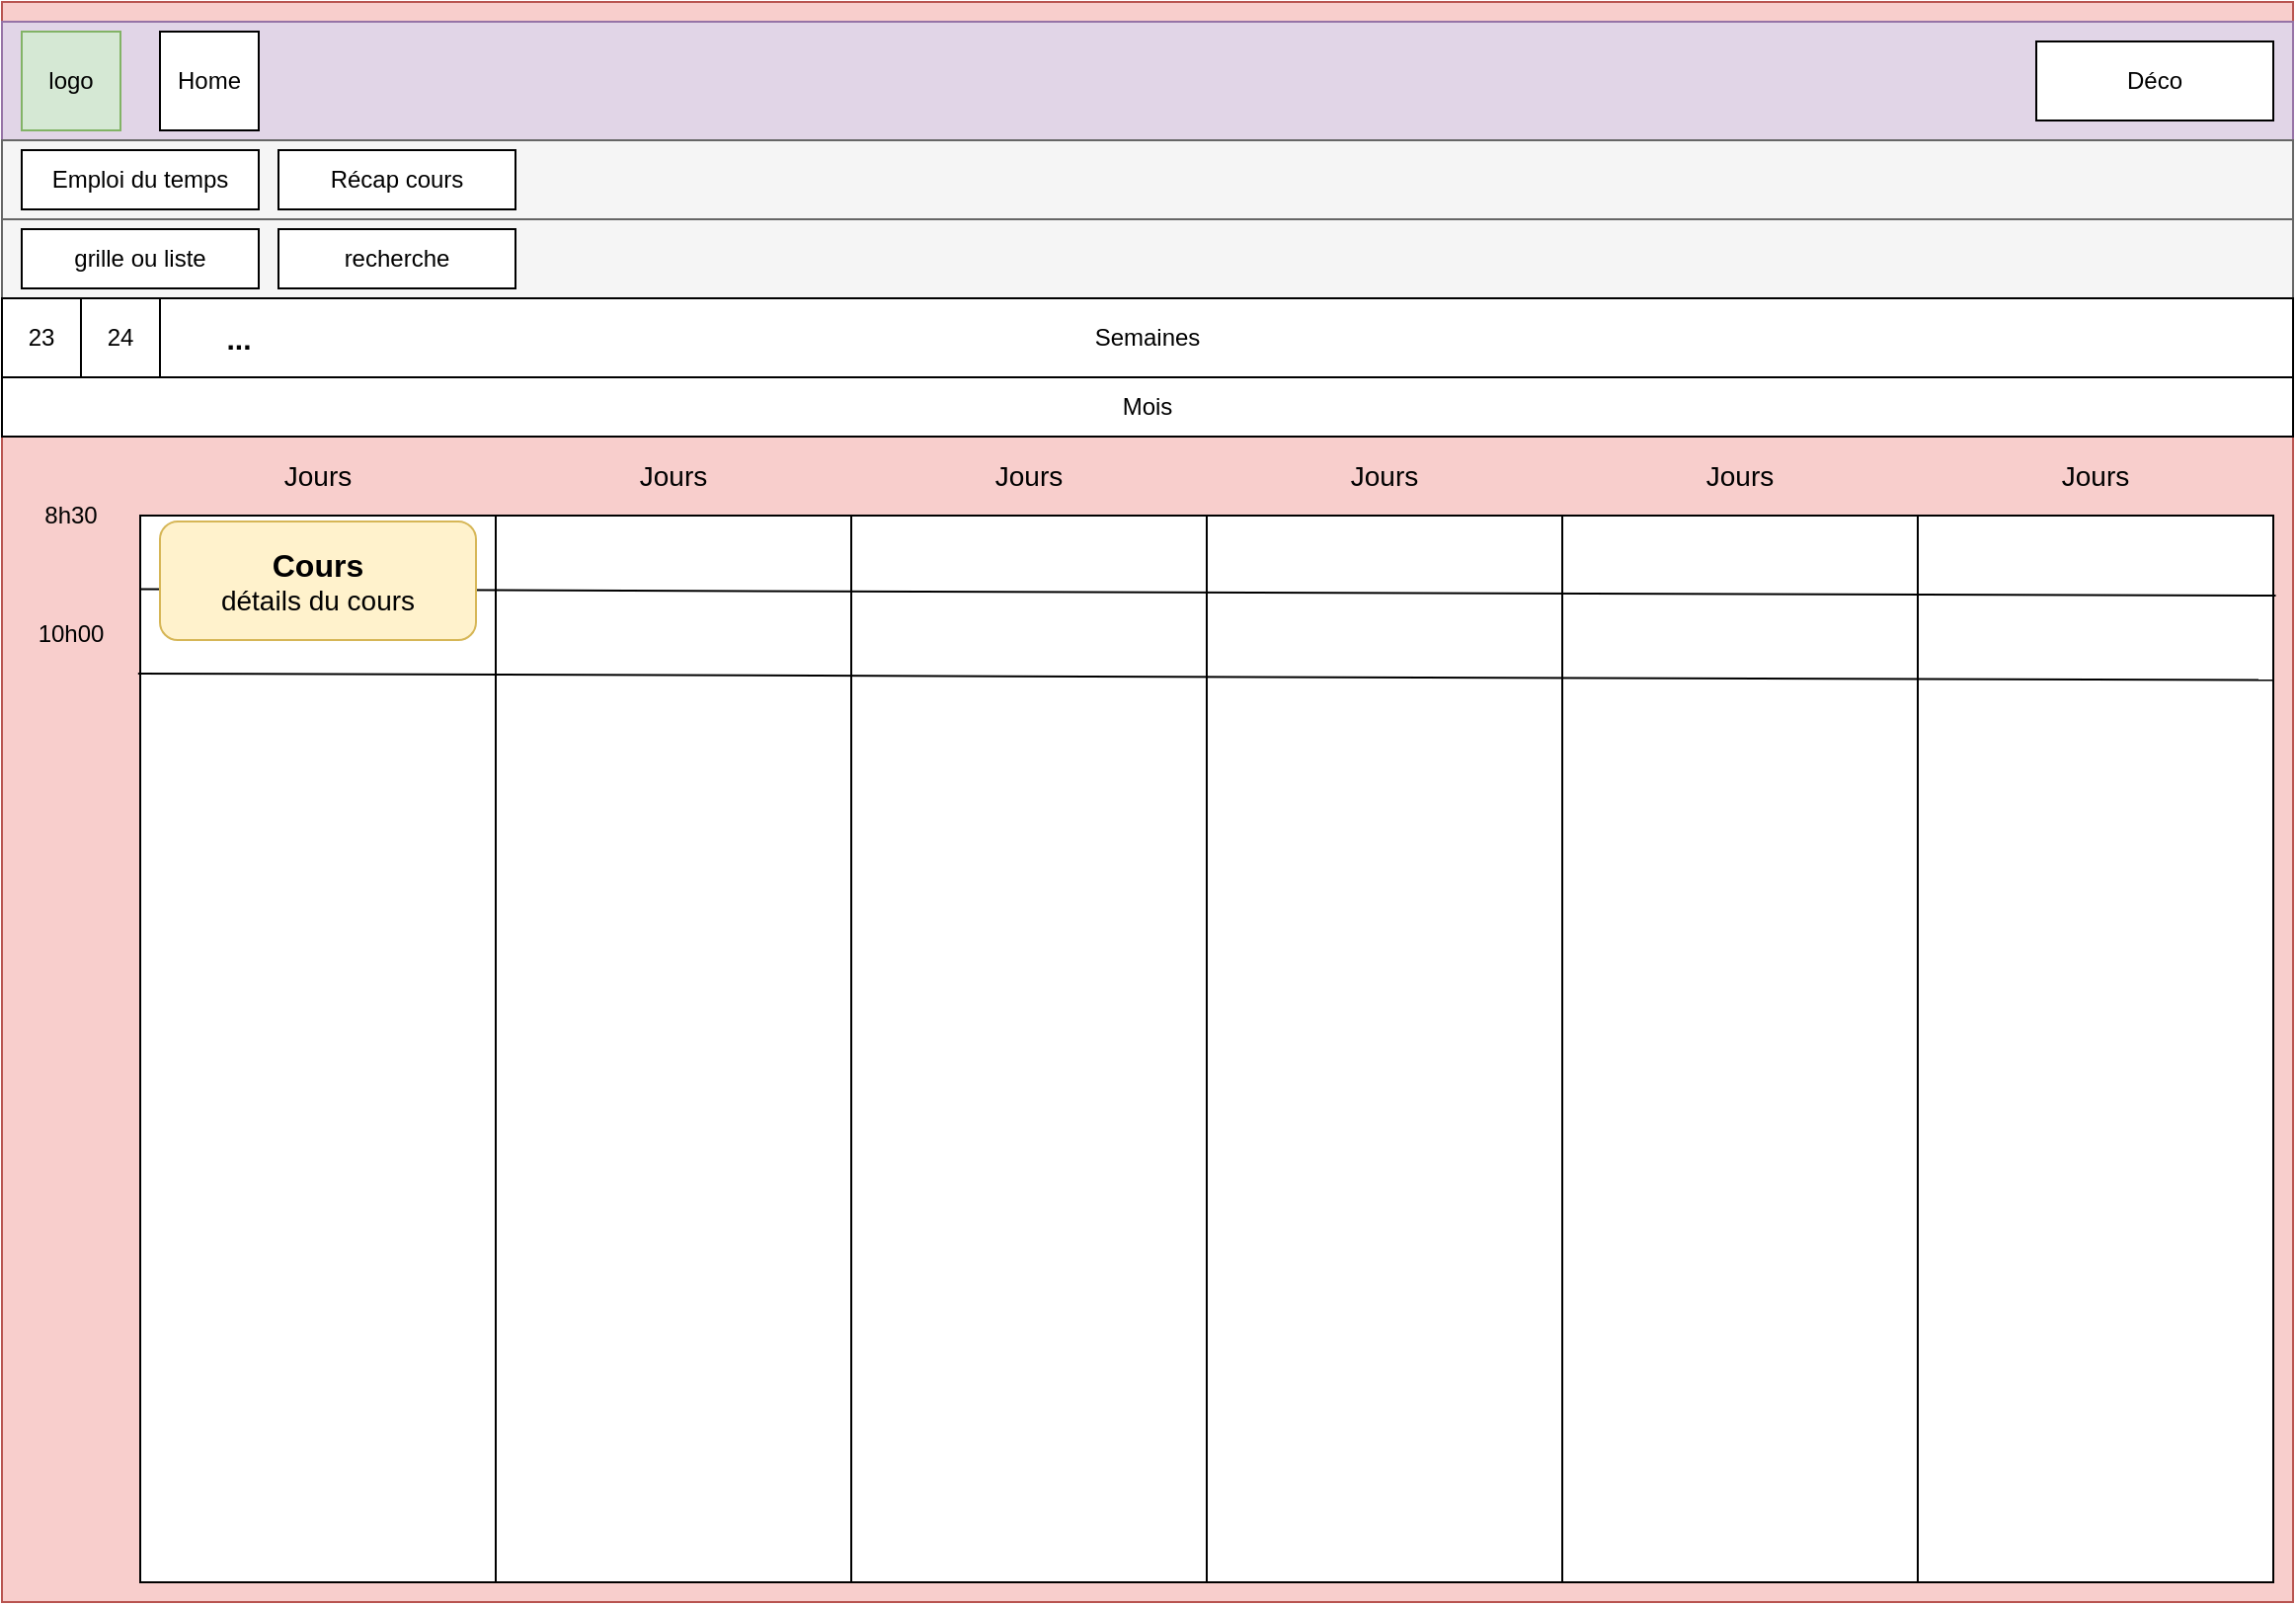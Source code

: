 <mxfile version="12.9.13" type="google"><diagram id="95_P2ZI6waJfSCf5L1qD" name="Page-1"><mxGraphModel dx="2076" dy="1062" grid="1" gridSize="10" guides="1" tooltips="1" connect="1" arrows="1" fold="1" page="1" pageScale="1" pageWidth="1169" pageHeight="827" math="0" shadow="0"><root><mxCell id="0"/><mxCell id="1" parent="0"/><mxCell id="-gdCe749aN1ETFxE3Rz9-1" value="" style="rounded=0;whiteSpace=wrap;html=1;fillColor=#f8cecc;strokeColor=#b85450;" vertex="1" parent="1"><mxGeometry y="10" width="1160" height="810" as="geometry"/></mxCell><mxCell id="-gdCe749aN1ETFxE3Rz9-2" value="" style="rounded=0;whiteSpace=wrap;html=1;fillColor=#e1d5e7;strokeColor=#9673a6;" vertex="1" parent="1"><mxGeometry y="20" width="1160" height="60" as="geometry"/></mxCell><mxCell id="-gdCe749aN1ETFxE3Rz9-3" value="logo" style="whiteSpace=wrap;html=1;aspect=fixed;fillColor=#d5e8d4;strokeColor=#82b366;" vertex="1" parent="1"><mxGeometry x="10" y="25" width="50" height="50" as="geometry"/></mxCell><mxCell id="-gdCe749aN1ETFxE3Rz9-4" value="Déco" style="rounded=0;whiteSpace=wrap;html=1;" vertex="1" parent="1"><mxGeometry x="1030" y="30" width="120" height="40" as="geometry"/></mxCell><mxCell id="-gdCe749aN1ETFxE3Rz9-5" value="Home" style="whiteSpace=wrap;html=1;aspect=fixed;" vertex="1" parent="1"><mxGeometry x="80" y="25" width="50" height="50" as="geometry"/></mxCell><mxCell id="-gdCe749aN1ETFxE3Rz9-6" value="" style="rounded=0;whiteSpace=wrap;html=1;fillColor=#f5f5f5;strokeColor=#666666;fontColor=#333333;" vertex="1" parent="1"><mxGeometry y="80" width="1160" height="40" as="geometry"/></mxCell><mxCell id="-gdCe749aN1ETFxE3Rz9-7" value="Emploi du temps" style="rounded=0;whiteSpace=wrap;html=1;" vertex="1" parent="1"><mxGeometry x="10" y="85" width="120" height="30" as="geometry"/></mxCell><mxCell id="-gdCe749aN1ETFxE3Rz9-8" value="Récap cours" style="rounded=0;whiteSpace=wrap;html=1;" vertex="1" parent="1"><mxGeometry x="140" y="85" width="120" height="30" as="geometry"/></mxCell><mxCell id="-gdCe749aN1ETFxE3Rz9-9" value="" style="rounded=0;whiteSpace=wrap;html=1;fillColor=#f5f5f5;strokeColor=#666666;fontColor=#333333;" vertex="1" parent="1"><mxGeometry y="120" width="1160" height="40" as="geometry"/></mxCell><mxCell id="-gdCe749aN1ETFxE3Rz9-10" value="grille ou liste" style="rounded=0;whiteSpace=wrap;html=1;" vertex="1" parent="1"><mxGeometry x="10" y="125" width="120" height="30" as="geometry"/></mxCell><mxCell id="-gdCe749aN1ETFxE3Rz9-11" value="recherche" style="rounded=0;whiteSpace=wrap;html=1;" vertex="1" parent="1"><mxGeometry x="140" y="125" width="120" height="30" as="geometry"/></mxCell><mxCell id="-gdCe749aN1ETFxE3Rz9-12" value="Semaines" style="rounded=0;whiteSpace=wrap;html=1;" vertex="1" parent="1"><mxGeometry y="160" width="1160" height="40" as="geometry"/></mxCell><mxCell id="-gdCe749aN1ETFxE3Rz9-13" value="23" style="whiteSpace=wrap;html=1;aspect=fixed;" vertex="1" parent="1"><mxGeometry y="160" width="40" height="40" as="geometry"/></mxCell><mxCell id="-gdCe749aN1ETFxE3Rz9-14" value="24" style="whiteSpace=wrap;html=1;aspect=fixed;" vertex="1" parent="1"><mxGeometry x="40" y="160" width="40" height="40" as="geometry"/></mxCell><mxCell id="-gdCe749aN1ETFxE3Rz9-16" value="&lt;font style=&quot;font-size: 15px&quot;&gt;&lt;b&gt;...&lt;/b&gt;&lt;/font&gt;" style="text;html=1;strokeColor=none;fillColor=none;align=center;verticalAlign=middle;whiteSpace=wrap;rounded=0;" vertex="1" parent="1"><mxGeometry x="100" y="170" width="40" height="20" as="geometry"/></mxCell><mxCell id="-gdCe749aN1ETFxE3Rz9-17" value="Mois" style="rounded=0;whiteSpace=wrap;html=1;" vertex="1" parent="1"><mxGeometry y="200" width="1160" height="30" as="geometry"/></mxCell><mxCell id="-gdCe749aN1ETFxE3Rz9-18" value="" style="rounded=0;whiteSpace=wrap;html=1;" vertex="1" parent="1"><mxGeometry x="70" y="270" width="1080" height="540" as="geometry"/></mxCell><mxCell id="-gdCe749aN1ETFxE3Rz9-19" value="&lt;font style=&quot;font-size: 14px&quot;&gt;Jours&lt;/font&gt;" style="text;html=1;strokeColor=none;fillColor=none;align=center;verticalAlign=middle;whiteSpace=wrap;rounded=0;" vertex="1" parent="1"><mxGeometry x="140" y="240" width="40" height="20" as="geometry"/></mxCell><mxCell id="-gdCe749aN1ETFxE3Rz9-20" value="" style="rounded=0;whiteSpace=wrap;html=1;" vertex="1" parent="1"><mxGeometry x="70" y="270" width="180" height="540" as="geometry"/></mxCell><mxCell id="-gdCe749aN1ETFxE3Rz9-33" value="" style="rounded=0;whiteSpace=wrap;html=1;" vertex="1" parent="1"><mxGeometry x="250" y="270" width="180" height="540" as="geometry"/></mxCell><mxCell id="-gdCe749aN1ETFxE3Rz9-34" value="" style="rounded=0;whiteSpace=wrap;html=1;" vertex="1" parent="1"><mxGeometry x="430" y="270" width="180" height="540" as="geometry"/></mxCell><mxCell id="-gdCe749aN1ETFxE3Rz9-35" value="" style="rounded=0;whiteSpace=wrap;html=1;" vertex="1" parent="1"><mxGeometry x="610" y="270" width="180" height="540" as="geometry"/></mxCell><mxCell id="-gdCe749aN1ETFxE3Rz9-36" value="" style="rounded=0;whiteSpace=wrap;html=1;" vertex="1" parent="1"><mxGeometry x="790" y="270" width="180" height="540" as="geometry"/></mxCell><mxCell id="-gdCe749aN1ETFxE3Rz9-37" value="" style="rounded=0;whiteSpace=wrap;html=1;" vertex="1" parent="1"><mxGeometry x="970" y="270" width="180" height="540" as="geometry"/></mxCell><mxCell id="-gdCe749aN1ETFxE3Rz9-38" value="&lt;font style=&quot;font-size: 14px&quot;&gt;Jours&lt;/font&gt;" style="text;html=1;strokeColor=none;fillColor=none;align=center;verticalAlign=middle;whiteSpace=wrap;rounded=0;" vertex="1" parent="1"><mxGeometry x="320" y="240" width="40" height="20" as="geometry"/></mxCell><mxCell id="-gdCe749aN1ETFxE3Rz9-39" value="&lt;font style=&quot;font-size: 14px&quot;&gt;Jours&lt;/font&gt;" style="text;html=1;strokeColor=none;fillColor=none;align=center;verticalAlign=middle;whiteSpace=wrap;rounded=0;" vertex="1" parent="1"><mxGeometry x="500" y="240" width="40" height="20" as="geometry"/></mxCell><mxCell id="-gdCe749aN1ETFxE3Rz9-40" value="&lt;font style=&quot;font-size: 14px&quot;&gt;Jours&lt;/font&gt;" style="text;html=1;strokeColor=none;fillColor=none;align=center;verticalAlign=middle;whiteSpace=wrap;rounded=0;" vertex="1" parent="1"><mxGeometry x="680" y="240" width="40" height="20" as="geometry"/></mxCell><mxCell id="-gdCe749aN1ETFxE3Rz9-41" value="&lt;font style=&quot;font-size: 14px&quot;&gt;Jours&lt;/font&gt;" style="text;html=1;strokeColor=none;fillColor=none;align=center;verticalAlign=middle;whiteSpace=wrap;rounded=0;" vertex="1" parent="1"><mxGeometry x="860" y="240" width="40" height="20" as="geometry"/></mxCell><mxCell id="-gdCe749aN1ETFxE3Rz9-42" value="&lt;font style=&quot;font-size: 14px&quot;&gt;Jours&lt;/font&gt;" style="text;html=1;strokeColor=none;fillColor=none;align=center;verticalAlign=middle;whiteSpace=wrap;rounded=0;" vertex="1" parent="1"><mxGeometry x="1040" y="240" width="40" height="20" as="geometry"/></mxCell><mxCell id="-gdCe749aN1ETFxE3Rz9-44" value="" style="endArrow=none;html=1;exitX=0.001;exitY=0.069;exitDx=0;exitDy=0;exitPerimeter=0;entryX=1.007;entryY=0.075;entryDx=0;entryDy=0;entryPerimeter=0;" edge="1" parent="1" source="-gdCe749aN1ETFxE3Rz9-20" target="-gdCe749aN1ETFxE3Rz9-37"><mxGeometry width="50" height="50" relative="1" as="geometry"><mxPoint x="90" y="309" as="sourcePoint"/><mxPoint x="1140" y="309" as="targetPoint"/></mxGeometry></mxCell><mxCell id="-gdCe749aN1ETFxE3Rz9-46" value="" style="endArrow=none;html=1;exitX=0.001;exitY=0.069;exitDx=0;exitDy=0;exitPerimeter=0;entryX=1.007;entryY=0.075;entryDx=0;entryDy=0;entryPerimeter=0;" edge="1" parent="1"><mxGeometry width="50" height="50" relative="1" as="geometry"><mxPoint x="68.92" y="350" as="sourcePoint"/><mxPoint x="1150.0" y="353.24" as="targetPoint"/></mxGeometry></mxCell><mxCell id="-gdCe749aN1ETFxE3Rz9-47" value="8h30" style="text;html=1;strokeColor=none;fillColor=none;align=center;verticalAlign=middle;whiteSpace=wrap;rounded=0;" vertex="1" parent="1"><mxGeometry x="15" y="260" width="40" height="20" as="geometry"/></mxCell><mxCell id="-gdCe749aN1ETFxE3Rz9-48" value="10h00" style="text;html=1;strokeColor=none;fillColor=none;align=center;verticalAlign=middle;whiteSpace=wrap;rounded=0;" vertex="1" parent="1"><mxGeometry x="15" y="320" width="40" height="20" as="geometry"/></mxCell><mxCell id="-gdCe749aN1ETFxE3Rz9-50" value="&lt;font&gt;&lt;b style=&quot;font-size: 16px&quot;&gt;Cours&lt;/b&gt;&lt;br&gt;&lt;font style=&quot;font-size: 14px&quot;&gt;détails du cours&lt;/font&gt;&lt;br&gt;&lt;/font&gt;" style="rounded=1;whiteSpace=wrap;html=1;fillColor=#fff2cc;strokeColor=#d6b656;" vertex="1" parent="1"><mxGeometry x="80" y="273" width="160" height="60" as="geometry"/></mxCell></root></mxGraphModel></diagram></mxfile>